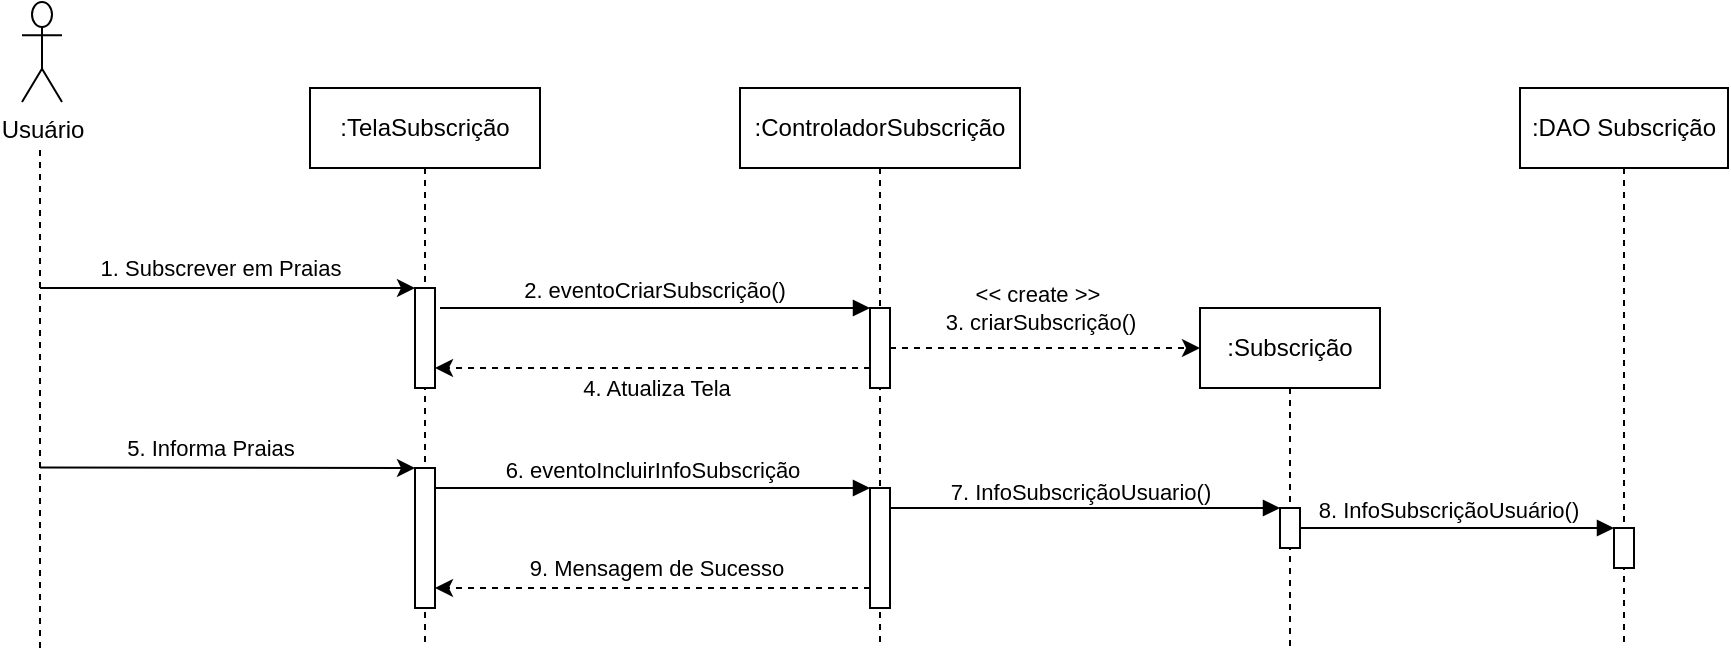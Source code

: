 <mxfile version="24.7.12">
  <diagram name="Page-1" id="2YBvvXClWsGukQMizWep">
    <mxGraphModel dx="1372" dy="615" grid="1" gridSize="10" guides="1" tooltips="1" connect="1" arrows="1" fold="1" page="1" pageScale="1" pageWidth="850" pageHeight="1100" math="0" shadow="0">
      <root>
        <mxCell id="0" />
        <mxCell id="1" parent="0" />
        <mxCell id="Ue7K_BdycyQga9N8S7kU-29" value=":TelaSubscrição" style="shape=umlLifeline;perimeter=lifelinePerimeter;whiteSpace=wrap;html=1;container=0;dropTarget=0;collapsible=0;recursiveResize=0;outlineConnect=0;portConstraint=eastwest;newEdgeStyle={&quot;edgeStyle&quot;:&quot;elbowEdgeStyle&quot;,&quot;elbow&quot;:&quot;vertical&quot;,&quot;curved&quot;:0,&quot;rounded&quot;:0};" parent="1" vertex="1">
          <mxGeometry x="235" y="160" width="115" height="280" as="geometry" />
        </mxCell>
        <mxCell id="Ue7K_BdycyQga9N8S7kU-30" value="" style="html=1;points=[];perimeter=orthogonalPerimeter;outlineConnect=0;targetShapes=umlLifeline;portConstraint=eastwest;newEdgeStyle={&quot;edgeStyle&quot;:&quot;elbowEdgeStyle&quot;,&quot;elbow&quot;:&quot;vertical&quot;,&quot;curved&quot;:0,&quot;rounded&quot;:0};" parent="Ue7K_BdycyQga9N8S7kU-29" vertex="1">
          <mxGeometry x="52.5" y="100" width="10" height="50" as="geometry" />
        </mxCell>
        <mxCell id="Ue7K_BdycyQga9N8S7kU-51" value="" style="html=1;points=[];perimeter=orthogonalPerimeter;outlineConnect=0;targetShapes=umlLifeline;portConstraint=eastwest;newEdgeStyle={&quot;edgeStyle&quot;:&quot;elbowEdgeStyle&quot;,&quot;elbow&quot;:&quot;vertical&quot;,&quot;curved&quot;:0,&quot;rounded&quot;:0};" parent="Ue7K_BdycyQga9N8S7kU-29" vertex="1">
          <mxGeometry x="52.5" y="190" width="10" height="70" as="geometry" />
        </mxCell>
        <mxCell id="Ue7K_BdycyQga9N8S7kU-52" value="" style="endArrow=classic;html=1;rounded=0;" parent="Ue7K_BdycyQga9N8S7kU-29" edge="1" target="Ue7K_BdycyQga9N8S7kU-51">
          <mxGeometry width="50" height="50" relative="1" as="geometry">
            <mxPoint x="-135" y="189.71" as="sourcePoint" />
            <mxPoint x="35" y="190" as="targetPoint" />
          </mxGeometry>
        </mxCell>
        <mxCell id="Ue7K_BdycyQga9N8S7kU-53" value="5. Informa Praias" style="edgeLabel;html=1;align=center;verticalAlign=middle;resizable=0;points=[];" parent="Ue7K_BdycyQga9N8S7kU-52" vertex="1" connectable="0">
          <mxGeometry x="-0.093" y="-1" relative="1" as="geometry">
            <mxPoint y="-11" as="offset" />
          </mxGeometry>
        </mxCell>
        <mxCell id="Ue7K_BdycyQga9N8S7kU-32" value=":ControladorSubscrição" style="shape=umlLifeline;perimeter=lifelinePerimeter;whiteSpace=wrap;html=1;container=0;dropTarget=0;collapsible=0;recursiveResize=0;outlineConnect=0;portConstraint=eastwest;newEdgeStyle={&quot;edgeStyle&quot;:&quot;elbowEdgeStyle&quot;,&quot;elbow&quot;:&quot;vertical&quot;,&quot;curved&quot;:0,&quot;rounded&quot;:0};" parent="1" vertex="1">
          <mxGeometry x="450" y="160" width="140" height="280" as="geometry" />
        </mxCell>
        <mxCell id="Ue7K_BdycyQga9N8S7kU-33" value="" style="html=1;points=[];perimeter=orthogonalPerimeter;outlineConnect=0;targetShapes=umlLifeline;portConstraint=eastwest;newEdgeStyle={&quot;edgeStyle&quot;:&quot;elbowEdgeStyle&quot;,&quot;elbow&quot;:&quot;vertical&quot;,&quot;curved&quot;:0,&quot;rounded&quot;:0};" parent="Ue7K_BdycyQga9N8S7kU-32" vertex="1">
          <mxGeometry x="65" y="110" width="10" height="40" as="geometry" />
        </mxCell>
        <mxCell id="Ue7K_BdycyQga9N8S7kU-54" value="" style="html=1;points=[];perimeter=orthogonalPerimeter;outlineConnect=0;targetShapes=umlLifeline;portConstraint=eastwest;newEdgeStyle={&quot;edgeStyle&quot;:&quot;elbowEdgeStyle&quot;,&quot;elbow&quot;:&quot;vertical&quot;,&quot;curved&quot;:0,&quot;rounded&quot;:0};" parent="Ue7K_BdycyQga9N8S7kU-32" vertex="1">
          <mxGeometry x="65" y="200" width="10" height="60" as="geometry" />
        </mxCell>
        <mxCell id="Ue7K_BdycyQga9N8S7kU-34" value="2. eventoCriarSubscrição()" style="html=1;verticalAlign=bottom;endArrow=block;edgeStyle=elbowEdgeStyle;elbow=vertical;curved=0;rounded=0;" parent="1" edge="1">
          <mxGeometry x="-0.009" relative="1" as="geometry">
            <mxPoint x="300" y="270" as="sourcePoint" />
            <Array as="points">
              <mxPoint x="400" y="270" />
            </Array>
            <mxPoint x="515" y="270" as="targetPoint" />
            <mxPoint as="offset" />
          </mxGeometry>
        </mxCell>
        <mxCell id="Ue7K_BdycyQga9N8S7kU-36" value="" style="endArrow=none;dashed=1;html=1;rounded=0;" parent="1" edge="1">
          <mxGeometry width="50" height="50" relative="1" as="geometry">
            <mxPoint x="100" y="440" as="sourcePoint" />
            <mxPoint x="100" y="190" as="targetPoint" />
          </mxGeometry>
        </mxCell>
        <mxCell id="Ue7K_BdycyQga9N8S7kU-37" value="Usuário" style="shape=umlActor;verticalLabelPosition=bottom;verticalAlign=top;html=1;outlineConnect=0;" parent="1" vertex="1">
          <mxGeometry x="91" y="117" width="20" height="50" as="geometry" />
        </mxCell>
        <mxCell id="Ue7K_BdycyQga9N8S7kU-38" value="" style="endArrow=classic;html=1;rounded=0;" parent="1" target="Ue7K_BdycyQga9N8S7kU-30" edge="1">
          <mxGeometry width="50" height="50" relative="1" as="geometry">
            <mxPoint x="100" y="260" as="sourcePoint" />
            <mxPoint x="250" y="270" as="targetPoint" />
          </mxGeometry>
        </mxCell>
        <mxCell id="Ue7K_BdycyQga9N8S7kU-39" value="1. Subscrever em Praias" style="edgeLabel;html=1;align=center;verticalAlign=middle;resizable=0;points=[];" parent="Ue7K_BdycyQga9N8S7kU-38" vertex="1" connectable="0">
          <mxGeometry x="-0.093" y="-1" relative="1" as="geometry">
            <mxPoint x="5" y="-11" as="offset" />
          </mxGeometry>
        </mxCell>
        <mxCell id="Ue7K_BdycyQga9N8S7kU-40" value=":DAO Subscrição" style="shape=umlLifeline;perimeter=lifelinePerimeter;whiteSpace=wrap;html=1;container=0;dropTarget=0;collapsible=0;recursiveResize=0;outlineConnect=0;portConstraint=eastwest;newEdgeStyle={&quot;edgeStyle&quot;:&quot;elbowEdgeStyle&quot;,&quot;elbow&quot;:&quot;vertical&quot;,&quot;curved&quot;:0,&quot;rounded&quot;:0};" parent="1" vertex="1">
          <mxGeometry x="840" y="160" width="104" height="280" as="geometry" />
        </mxCell>
        <mxCell id="UffBnxwJxRkOGRR99ScX-26" value="" style="html=1;points=[];perimeter=orthogonalPerimeter;outlineConnect=0;targetShapes=umlLifeline;portConstraint=eastwest;newEdgeStyle={&quot;edgeStyle&quot;:&quot;elbowEdgeStyle&quot;,&quot;elbow&quot;:&quot;vertical&quot;,&quot;curved&quot;:0,&quot;rounded&quot;:0};" vertex="1" parent="Ue7K_BdycyQga9N8S7kU-40">
          <mxGeometry x="47" y="220" width="10" height="20" as="geometry" />
        </mxCell>
        <mxCell id="Ue7K_BdycyQga9N8S7kU-46" value="" style="endArrow=classic;html=1;rounded=0;dashed=1;" parent="1" edge="1">
          <mxGeometry width="50" height="50" relative="1" as="geometry">
            <mxPoint x="525" y="290" as="sourcePoint" />
            <mxPoint x="680" y="290" as="targetPoint" />
            <Array as="points">
              <mxPoint x="610" y="290" />
            </Array>
          </mxGeometry>
        </mxCell>
        <mxCell id="Ue7K_BdycyQga9N8S7kU-47" value="&amp;lt;&amp;lt; create &amp;gt;&amp;gt;&amp;nbsp;&lt;br&gt;&lt;div&gt;3. criarSubscrição()&lt;/div&gt;" style="edgeLabel;html=1;align=center;verticalAlign=middle;resizable=0;points=[];" parent="Ue7K_BdycyQga9N8S7kU-46" vertex="1" connectable="0">
          <mxGeometry x="-0.025" y="-3" relative="1" as="geometry">
            <mxPoint x="-1" y="-23" as="offset" />
          </mxGeometry>
        </mxCell>
        <mxCell id="Ue7K_BdycyQga9N8S7kU-49" value="" style="endArrow=classic;html=1;rounded=0;dashed=1;" parent="1" edge="1">
          <mxGeometry width="50" height="50" relative="1" as="geometry">
            <mxPoint x="515" y="300" as="sourcePoint" />
            <mxPoint x="297.5" y="300" as="targetPoint" />
          </mxGeometry>
        </mxCell>
        <mxCell id="Ue7K_BdycyQga9N8S7kU-50" value="4. Atualiza Tela" style="edgeLabel;html=1;align=center;verticalAlign=middle;resizable=0;points=[];" parent="Ue7K_BdycyQga9N8S7kU-49" vertex="1" connectable="0">
          <mxGeometry x="-0.025" y="-3" relative="1" as="geometry">
            <mxPoint x="-1" y="13" as="offset" />
          </mxGeometry>
        </mxCell>
        <mxCell id="UffBnxwJxRkOGRR99ScX-15" value=":Subscrição" style="shape=umlLifeline;perimeter=lifelinePerimeter;whiteSpace=wrap;html=1;container=0;dropTarget=0;collapsible=0;recursiveResize=0;outlineConnect=0;portConstraint=eastwest;newEdgeStyle={&quot;edgeStyle&quot;:&quot;elbowEdgeStyle&quot;,&quot;elbow&quot;:&quot;vertical&quot;,&quot;curved&quot;:0,&quot;rounded&quot;:0};" vertex="1" parent="1">
          <mxGeometry x="680" y="270" width="90" height="170" as="geometry" />
        </mxCell>
        <mxCell id="UffBnxwJxRkOGRR99ScX-16" value="" style="html=1;points=[];perimeter=orthogonalPerimeter;outlineConnect=0;targetShapes=umlLifeline;portConstraint=eastwest;newEdgeStyle={&quot;edgeStyle&quot;:&quot;elbowEdgeStyle&quot;,&quot;elbow&quot;:&quot;vertical&quot;,&quot;curved&quot;:0,&quot;rounded&quot;:0};" vertex="1" parent="UffBnxwJxRkOGRR99ScX-15">
          <mxGeometry x="40" y="100" width="10" height="20" as="geometry" />
        </mxCell>
        <mxCell id="Ue7K_BdycyQga9N8S7kU-64" value="" style="endArrow=classic;html=1;rounded=0;dashed=1;" parent="1" edge="1">
          <mxGeometry width="50" height="50" relative="1" as="geometry">
            <mxPoint x="515.0" y="410" as="sourcePoint" />
            <mxPoint x="297.5" y="410" as="targetPoint" />
          </mxGeometry>
        </mxCell>
        <mxCell id="Ue7K_BdycyQga9N8S7kU-65" value="9. Mensagem de Sucesso" style="edgeLabel;html=1;align=center;verticalAlign=middle;resizable=0;points=[];" parent="Ue7K_BdycyQga9N8S7kU-64" vertex="1" connectable="0">
          <mxGeometry x="-0.025" y="-3" relative="1" as="geometry">
            <mxPoint x="-1" y="-7" as="offset" />
          </mxGeometry>
        </mxCell>
        <mxCell id="Ue7K_BdycyQga9N8S7kU-55" value="6. eventoIncluirInfoSubscrição" style="html=1;verticalAlign=bottom;endArrow=block;edgeStyle=elbowEdgeStyle;elbow=vertical;curved=0;rounded=0;" parent="1" edge="1" source="Ue7K_BdycyQga9N8S7kU-51">
          <mxGeometry x="-0.008" relative="1" as="geometry">
            <mxPoint x="320" y="360" as="sourcePoint" />
            <Array as="points">
              <mxPoint x="400" y="360" />
            </Array>
            <mxPoint x="515" y="360" as="targetPoint" />
            <mxPoint as="offset" />
          </mxGeometry>
        </mxCell>
        <mxCell id="UffBnxwJxRkOGRR99ScX-20" value="7. InfoSubscriçãoUsuario()" style="html=1;verticalAlign=bottom;endArrow=block;edgeStyle=elbowEdgeStyle;elbow=vertical;curved=0;rounded=0;spacingBottom=-1;" edge="1" parent="1">
          <mxGeometry x="-0.026" relative="1" as="geometry">
            <mxPoint x="525" y="370" as="sourcePoint" />
            <Array as="points">
              <mxPoint x="670" y="370" />
            </Array>
            <mxPoint x="720" y="370" as="targetPoint" />
            <mxPoint as="offset" />
          </mxGeometry>
        </mxCell>
        <mxCell id="Ue7K_BdycyQga9N8S7kU-56" value="8. InfoSubscriçãoUsuário()" style="html=1;verticalAlign=bottom;endArrow=block;edgeStyle=elbowEdgeStyle;elbow=vertical;curved=0;rounded=0;" parent="1" edge="1">
          <mxGeometry x="-0.053" relative="1" as="geometry">
            <mxPoint x="730" y="380.003" as="sourcePoint" />
            <Array as="points" />
            <mxPoint x="887" y="380.003" as="targetPoint" />
            <mxPoint as="offset" />
          </mxGeometry>
        </mxCell>
      </root>
    </mxGraphModel>
  </diagram>
</mxfile>
